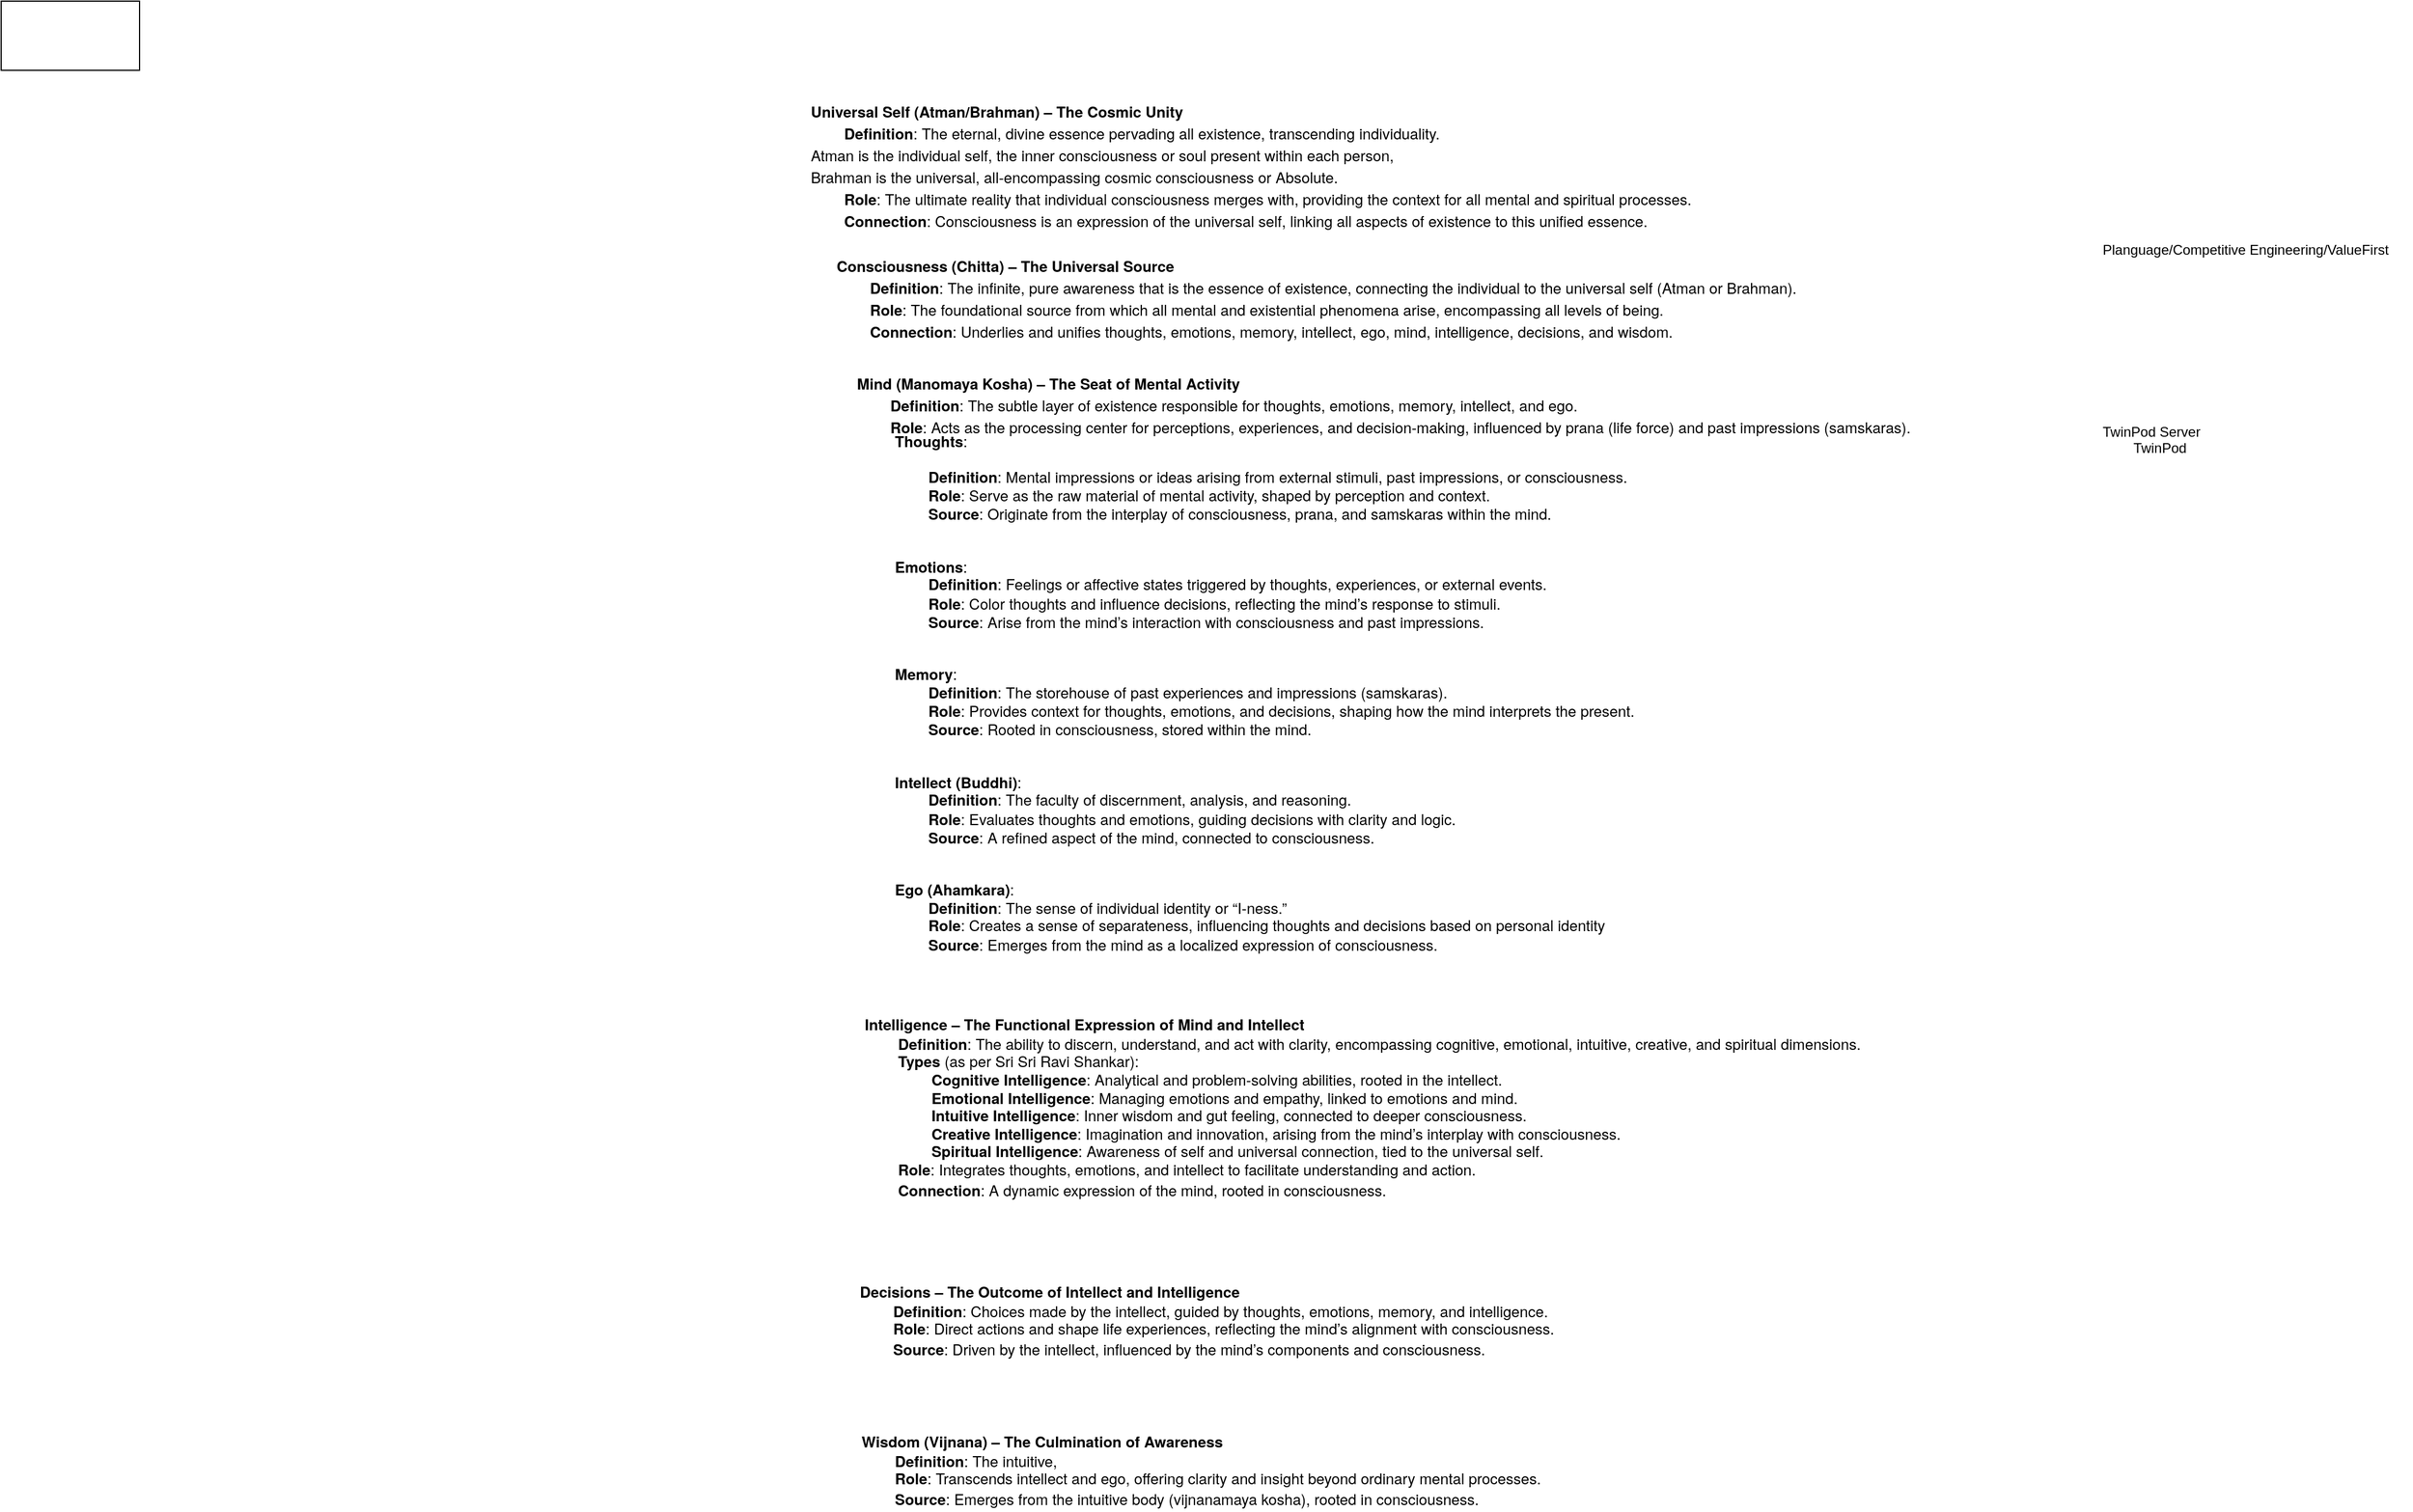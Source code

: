 <mxfile version="28.2.5">
  <diagram name="Page-1" id="w5QijO5z5ekONO9qi4NO">
    <mxGraphModel dx="1922" dy="1866" grid="1" gridSize="10" guides="1" tooltips="1" connect="1" arrows="1" fold="1" page="1" pageScale="1" pageWidth="850" pageHeight="1100" math="0" shadow="0">
      <root>
        <mxCell id="0" />
        <mxCell id="1" parent="0" />
        <mxCell id="iMSMzoMcXIIhopY8OTby-1" value="&lt;p style=&quot;text-align: left; margin: 0px; font-style: normal; font-variant-caps: normal; font-width: normal; line-height: normal; font-family: &amp;quot;Helvetica Neue&amp;quot;; font-size-adjust: none; font-kerning: auto; font-variant-alternates: normal; font-variant-ligatures: normal; font-variant-numeric: normal; font-variant-east-asian: normal; font-variant-position: normal; font-feature-settings: normal; font-optical-sizing: auto; font-variation-settings: normal;&quot;&gt;&lt;br&gt;&lt;/p&gt;" style="text;html=1;align=center;verticalAlign=middle;resizable=0;points=[];autosize=1;strokeColor=none;fillColor=none;" vertex="1" parent="1">
          <mxGeometry x="100" y="78" width="20" height="30" as="geometry" />
        </mxCell>
        <mxCell id="iMSMzoMcXIIhopY8OTby-3" value="&lt;p style=&quot;margin: 0px; font-style: normal; font-variant-caps: normal; font-width: normal; font-size: 13px; line-height: normal; font-family: &amp;quot;Helvetica Neue&amp;quot;; font-size-adjust: none; font-kerning: auto; font-variant-alternates: normal; font-variant-ligatures: normal; font-variant-numeric: normal; font-variant-east-asian: normal; font-variant-position: normal; font-variant-emoji: normal; font-feature-settings: normal; font-optical-sizing: auto; font-variation-settings: normal;&quot;&gt;&lt;b&gt;Universal Self (Atman/Brahman) – The Cosmic Unity&lt;/b&gt;&lt;/p&gt;&lt;p style=&quot;margin: 0px; font-style: normal; font-variant-caps: normal; font-width: normal; font-size: 13px; line-height: normal; font-family: &amp;quot;Helvetica Neue&amp;quot;; font-size-adjust: none; font-kerning: auto; font-variant-alternates: normal; font-variant-ligatures: normal; font-variant-numeric: normal; font-variant-east-asian: normal; font-variant-position: normal; font-variant-emoji: normal; font-feature-settings: normal; font-optical-sizing: auto; font-variation-settings: normal;&quot;&gt;&lt;b&gt;&lt;span style=&quot;white-space: pre;&quot;&gt;&#x9;&lt;/span&gt;Definition&lt;/b&gt;: The eternal, divine essence pervading all existence, transcending individuality.&amp;nbsp;&lt;/p&gt;&lt;p style=&quot;margin: 0px; font-style: normal; font-variant-caps: normal; font-width: normal; font-size: 13px; line-height: normal; font-family: &amp;quot;Helvetica Neue&amp;quot;; font-size-adjust: none; font-kerning: auto; font-variant-alternates: normal; font-variant-ligatures: normal; font-variant-numeric: normal; font-variant-east-asian: normal; font-variant-position: normal; font-variant-emoji: normal; font-feature-settings: normal; font-optical-sizing: auto; font-variation-settings: normal;&quot;&gt;Atman is the individual self, the inner consciousness or soul present within each person,&amp;nbsp;&lt;/p&gt;&lt;p style=&quot;margin: 0px; font-style: normal; font-variant-caps: normal; font-width: normal; font-size: 13px; line-height: normal; font-family: &amp;quot;Helvetica Neue&amp;quot;; font-size-adjust: none; font-kerning: auto; font-variant-alternates: normal; font-variant-ligatures: normal; font-variant-numeric: normal; font-variant-east-asian: normal; font-variant-position: normal; font-variant-emoji: normal; font-feature-settings: normal; font-optical-sizing: auto; font-variation-settings: normal;&quot;&gt;Brahman is the universal, all-encompassing cosmic consciousness or Absolute.&lt;/p&gt;&lt;p style=&quot;margin: 0px; font-style: normal; font-variant-caps: normal; font-width: normal; font-size: 13px; line-height: normal; font-family: &amp;quot;Helvetica Neue&amp;quot;; font-size-adjust: none; font-kerning: auto; font-variant-alternates: normal; font-variant-ligatures: normal; font-variant-numeric: normal; font-variant-east-asian: normal; font-variant-position: normal; font-variant-emoji: normal; font-feature-settings: normal; font-optical-sizing: auto; font-variation-settings: normal;&quot;&gt;&lt;b&gt;&lt;span style=&quot;white-space: pre;&quot;&gt;&#x9;&lt;/span&gt;Role&lt;/b&gt;: The ultimate reality that individual consciousness merges with, providing the context for all mental and spiritual processes.&lt;/p&gt;&lt;p style=&quot;margin: 0px; font-style: normal; font-variant-caps: normal; font-width: normal; font-size: 13px; line-height: normal; font-family: &amp;quot;Helvetica Neue&amp;quot;; font-size-adjust: none; font-kerning: auto; font-variant-alternates: normal; font-variant-ligatures: normal; font-variant-numeric: normal; font-variant-east-asian: normal; font-variant-position: normal; font-variant-emoji: normal; font-feature-settings: normal; font-optical-sizing: auto; font-variation-settings: normal;&quot;&gt;&lt;b&gt;&lt;span style=&quot;white-space: pre;&quot;&gt;&#x9;&lt;/span&gt;Connection&lt;/b&gt;: Consciousness is an expression of the universal self, linking all aspects of existence to this unified essence.&lt;/p&gt;&lt;div&gt;&lt;br&gt;&lt;/div&gt;" style="text;html=1;align=left;verticalAlign=middle;whiteSpace=wrap;rounded=0;" vertex="1" parent="1">
          <mxGeometry x="30" y="-710" width="810" height="140" as="geometry" />
        </mxCell>
        <mxCell id="iMSMzoMcXIIhopY8OTby-4" value="&lt;p style=&quot;text-align: left; margin: 0px; font-style: normal; font-variant-caps: normal; font-width: normal; font-size: 13px; line-height: normal; font-family: &amp;quot;Helvetica Neue&amp;quot;; font-size-adjust: none; font-kerning: auto; font-variant-alternates: normal; font-variant-ligatures: normal; font-variant-numeric: normal; font-variant-east-asian: normal; font-variant-position: normal; font-variant-emoji: normal; font-feature-settings: normal; font-optical-sizing: auto; font-variation-settings: normal;&quot;&gt;&lt;b&gt;Consciousness (Chitta) – The Universal Source&lt;/b&gt;&lt;/p&gt;&lt;p style=&quot;text-align: left; margin: 0px; font-style: normal; font-variant-caps: normal; font-width: normal; font-size: 13px; line-height: normal; font-family: &amp;quot;Helvetica Neue&amp;quot;; font-size-adjust: none; font-kerning: auto; font-variant-alternates: normal; font-variant-ligatures: normal; font-variant-numeric: normal; font-variant-east-asian: normal; font-variant-position: normal; font-variant-emoji: normal; font-feature-settings: normal; font-optical-sizing: auto; font-variation-settings: normal;&quot;&gt;&lt;b&gt;&lt;span style=&quot;white-space: pre;&quot;&gt;&#x9;&lt;/span&gt;Definition&lt;/b&gt;: The infinite, pure awareness that is the essence of existence, connecting the individual to the universal self (Atman or Brahman).&lt;/p&gt;&lt;p style=&quot;text-align: left; margin: 0px; font-style: normal; font-variant-caps: normal; font-width: normal; font-size: 13px; line-height: normal; font-family: &amp;quot;Helvetica Neue&amp;quot;; font-size-adjust: none; font-kerning: auto; font-variant-alternates: normal; font-variant-ligatures: normal; font-variant-numeric: normal; font-variant-east-asian: normal; font-variant-position: normal; font-variant-emoji: normal; font-feature-settings: normal; font-optical-sizing: auto; font-variation-settings: normal;&quot;&gt;&lt;b&gt;&lt;span style=&quot;white-space: pre;&quot;&gt;&#x9;&lt;/span&gt;Role&lt;/b&gt;: The foundational source from which all mental and existential phenomena arise, encompassing all levels of being.&lt;/p&gt;&lt;p style=&quot;text-align: left; margin: 0px; font-style: normal; font-variant-caps: normal; font-width: normal; font-size: 13px; line-height: normal; font-family: &amp;quot;Helvetica Neue&amp;quot;; font-size-adjust: none; font-kerning: auto; font-variant-alternates: normal; font-variant-ligatures: normal; font-variant-numeric: normal; font-variant-east-asian: normal; font-variant-position: normal; font-variant-emoji: normal; font-feature-settings: normal; font-optical-sizing: auto; font-variation-settings: normal;&quot;&gt;&lt;b&gt;&lt;span style=&quot;white-space: pre;&quot;&gt;&#x9;&lt;/span&gt;Connection&lt;/b&gt;: Underlies and unifies thoughts, emotions, memory, intellect, ego, mind, intelligence, decisions, and wisdom.&lt;/p&gt;&lt;div&gt;&lt;br&gt;&lt;/div&gt;" style="text;html=1;align=center;verticalAlign=middle;resizable=0;points=[];autosize=1;strokeColor=none;fillColor=none;" vertex="1" parent="1">
          <mxGeometry x="40" y="-570" width="860" height="90" as="geometry" />
        </mxCell>
        <mxCell id="iMSMzoMcXIIhopY8OTby-5" value="&lt;p style=&quot;margin: 0px; font-style: normal; font-variant-caps: normal; font-width: normal; font-size: 13px; line-height: normal; font-family: &amp;quot;Helvetica Neue&amp;quot;; font-size-adjust: none; font-kerning: auto; font-variant-alternates: normal; font-variant-ligatures: normal; font-variant-numeric: normal; font-variant-east-asian: normal; font-variant-position: normal; font-variant-emoji: normal; font-feature-settings: normal; font-optical-sizing: auto; font-variation-settings: normal;&quot;&gt;&lt;b&gt;Mind (Manomaya Kosha) – The Seat of Mental Activity&lt;/b&gt;&lt;/p&gt;&lt;p style=&quot;margin: 0px; font-style: normal; font-variant-caps: normal; font-width: normal; font-size: 13px; line-height: normal; font-family: &amp;quot;Helvetica Neue&amp;quot;; font-size-adjust: none; font-kerning: auto; font-variant-alternates: normal; font-variant-ligatures: normal; font-variant-numeric: normal; font-variant-east-asian: normal; font-variant-position: normal; font-variant-emoji: normal; font-feature-settings: normal; font-optical-sizing: auto; font-variation-settings: normal;&quot;&gt;&lt;b&gt;&lt;span style=&quot;white-space: pre;&quot;&gt;&#x9;&lt;/span&gt;Definition&lt;/b&gt;: The subtle layer of existence responsible for thoughts, emotions, memory, intellect, and ego.&lt;/p&gt;&lt;p style=&quot;margin: 0px; font-style: normal; font-variant-caps: normal; font-width: normal; font-size: 13px; line-height: normal; font-family: &amp;quot;Helvetica Neue&amp;quot;; font-size-adjust: none; font-kerning: auto; font-variant-alternates: normal; font-variant-ligatures: normal; font-variant-numeric: normal; font-variant-east-asian: normal; font-variant-position: normal; font-variant-emoji: normal; font-feature-settings: normal; font-optical-sizing: auto; font-variation-settings: normal;&quot;&gt;&lt;b&gt;&lt;span style=&quot;white-space: pre;&quot;&gt;&#x9;&lt;/span&gt;Role&lt;/b&gt;: Acts as the processing center for perceptions, experiences, and decision-making, influenced by prana (life force) and past impressions (samskaras).&lt;/p&gt;" style="text;html=1;align=left;verticalAlign=middle;resizable=0;points=[];autosize=1;strokeColor=none;fillColor=none;" vertex="1" parent="1">
          <mxGeometry x="70" y="-470" width="940" height="60" as="geometry" />
        </mxCell>
        <mxCell id="iMSMzoMcXIIhopY8OTby-6" value="&lt;div style=&quot;text-align: left;&quot;&gt;&lt;b style=&quot;text-align: center; font-family: &amp;quot;Helvetica Neue&amp;quot;; font-size: 13px;&quot;&gt;&lt;div style=&quot;text-align: left; display: inline !important;&quot;&gt;&lt;b&gt;Thoughts&lt;/b&gt;&lt;span style=&quot;font-weight: normal;&quot;&gt;:&lt;/span&gt;&lt;/div&gt;&lt;/b&gt;&lt;br&gt;&lt;/div&gt;&lt;div style=&quot;text-align: left;&quot;&gt;&lt;br&gt;&lt;/div&gt;&lt;div style=&quot;text-align: left;&quot;&gt;&lt;b style=&quot;text-align: center; font-family: &amp;quot;Helvetica Neue&amp;quot;; font-size: 13px;&quot;&gt;&lt;div style=&quot;text-align: left; display: inline !important;&quot;&gt;&lt;b&gt;&lt;span style=&quot;white-space: pre;&quot;&gt;&#x9;&lt;/span&gt;Definition&lt;/b&gt;&lt;span style=&quot;font-weight: normal;&quot;&gt;: Mental impressions or ideas arising from external stimuli, past impressions, or consciousness.&lt;/span&gt;&lt;/div&gt;&lt;/b&gt;&lt;br&gt;&lt;/div&gt;&lt;div style=&quot;text-align: left;&quot;&gt;&lt;b style=&quot;text-align: center; font-family: &amp;quot;Helvetica Neue&amp;quot;; font-size: 13px;&quot;&gt;&lt;div style=&quot;text-align: left; display: inline !important;&quot;&gt;&lt;b&gt;&lt;span style=&quot;white-space: pre;&quot;&gt;&#x9;&lt;/span&gt;Role&lt;/b&gt;&lt;span style=&quot;font-weight: normal;&quot;&gt;: Serve as the raw material of mental activity, shaped by perception and context.&lt;/span&gt;&lt;/div&gt;&lt;/b&gt;&lt;br&gt;&lt;/div&gt;&lt;div style=&quot;text-align: left;&quot;&gt;&lt;b style=&quot;text-align: center; font-family: &amp;quot;Helvetica Neue&amp;quot;; font-size: 13px;&quot;&gt;&lt;div style=&quot;text-align: left; display: inline !important;&quot;&gt;&lt;b&gt;&lt;span style=&quot;white-space: pre;&quot;&gt;&#x9;&lt;/span&gt;Source&lt;/b&gt;&lt;span style=&quot;font-weight: normal;&quot;&gt;: Originate from the interplay of consciousness, prana, and samskaras within the mind.&lt;/span&gt;&lt;/div&gt;&lt;/b&gt;&lt;br&gt;&lt;/div&gt;&lt;div style=&quot;text-align: left;&quot;&gt;&lt;br&gt;&lt;/div&gt;&lt;div style=&quot;text-align: left;&quot;&gt;&lt;br&gt;&lt;/div&gt;&lt;b style=&quot;font-family: &amp;quot;Helvetica Neue&amp;quot;; font-size: 13px;&quot;&gt;&lt;div style=&quot;text-align: left;&quot;&gt;&lt;b&gt;Emotions&lt;/b&gt;&lt;span style=&quot;font-weight: normal;&quot;&gt;:&lt;/span&gt;&lt;/div&gt;&lt;/b&gt;&lt;div style=&quot;text-align: left;&quot;&gt;&lt;b style=&quot;text-align: center; font-family: &amp;quot;Helvetica Neue&amp;quot;; font-size: 13px;&quot;&gt;&lt;div style=&quot;text-align: left; display: inline !important;&quot;&gt;&lt;b&gt;&lt;span style=&quot;white-space: pre;&quot;&gt;&#x9;&lt;/span&gt;Definition&lt;/b&gt;&lt;span style=&quot;font-weight: normal;&quot;&gt;: Feelings or affective states triggered by thoughts, experiences, or external events.&lt;/span&gt;&lt;/div&gt;&lt;/b&gt;&lt;br&gt;&lt;/div&gt;&lt;div style=&quot;text-align: left;&quot;&gt;&lt;b style=&quot;text-align: center; font-family: &amp;quot;Helvetica Neue&amp;quot;; font-size: 13px;&quot;&gt;&lt;div style=&quot;text-align: left; display: inline !important;&quot;&gt;&lt;b&gt;&lt;span style=&quot;white-space: pre;&quot;&gt;&#x9;&lt;/span&gt;Role&lt;/b&gt;&lt;span style=&quot;font-weight: normal;&quot;&gt;: Color thoughts and influence decisions, reflecting the mind’s response to stimuli.&lt;/span&gt;&lt;/div&gt;&lt;/b&gt;&lt;br&gt;&lt;/div&gt;&lt;div style=&quot;text-align: left;&quot;&gt;&lt;b style=&quot;text-align: center; font-family: &amp;quot;Helvetica Neue&amp;quot;; font-size: 13px;&quot;&gt;&lt;div style=&quot;text-align: left; display: inline !important;&quot;&gt;&lt;b&gt;&lt;span style=&quot;white-space: pre;&quot;&gt;&#x9;&lt;/span&gt;Source&lt;/b&gt;&lt;span style=&quot;font-weight: normal;&quot;&gt;: Arise from the mind’s interaction with consciousness and past impressions.&lt;/span&gt;&lt;/div&gt;&lt;/b&gt;&lt;br&gt;&lt;/div&gt;&lt;div style=&quot;text-align: left;&quot;&gt;&lt;br&gt;&lt;/div&gt;&lt;div style=&quot;text-align: left;&quot;&gt;&lt;br&gt;&lt;/div&gt;&lt;b style=&quot;font-family: &amp;quot;Helvetica Neue&amp;quot;; font-size: 13px;&quot;&gt;&lt;div style=&quot;text-align: left;&quot;&gt;&lt;b&gt;Memory&lt;/b&gt;&lt;span style=&quot;font-weight: normal;&quot;&gt;:&lt;/span&gt;&lt;/div&gt;&lt;/b&gt;&lt;div style=&quot;text-align: left;&quot;&gt;&lt;b style=&quot;text-align: center; font-family: &amp;quot;Helvetica Neue&amp;quot;; font-size: 13px;&quot;&gt;&lt;div style=&quot;text-align: left; display: inline !important;&quot;&gt;&lt;b&gt;&lt;span style=&quot;white-space: pre;&quot;&gt;&#x9;&lt;/span&gt;Definition&lt;/b&gt;&lt;span style=&quot;font-weight: normal;&quot;&gt;: The storehouse of past experiences and impressions (samskaras).&lt;/span&gt;&lt;/div&gt;&lt;/b&gt;&lt;br&gt;&lt;/div&gt;&lt;div style=&quot;text-align: left;&quot;&gt;&lt;b style=&quot;text-align: center; font-family: &amp;quot;Helvetica Neue&amp;quot;; font-size: 13px;&quot;&gt;&lt;div style=&quot;text-align: left; display: inline !important;&quot;&gt;&lt;b&gt;&lt;span style=&quot;white-space: pre;&quot;&gt;&#x9;&lt;/span&gt;Role&lt;/b&gt;&lt;span style=&quot;font-weight: normal;&quot;&gt;: Provides context for thoughts, emotions, and decisions, shaping how the mind interprets the present.&lt;/span&gt;&lt;/div&gt;&lt;/b&gt;&lt;br&gt;&lt;/div&gt;&lt;div style=&quot;text-align: left;&quot;&gt;&lt;b style=&quot;text-align: center; font-family: &amp;quot;Helvetica Neue&amp;quot;; font-size: 13px;&quot;&gt;&lt;div style=&quot;text-align: left; display: inline !important;&quot;&gt;&lt;b&gt;&lt;span style=&quot;white-space: pre;&quot;&gt;&#x9;&lt;/span&gt;Source&lt;/b&gt;&lt;span style=&quot;font-weight: normal;&quot;&gt;: Rooted in consciousness, stored within the mind.&lt;/span&gt;&lt;/div&gt;&lt;/b&gt;&lt;br&gt;&lt;/div&gt;&lt;div style=&quot;text-align: left;&quot;&gt;&lt;br&gt;&lt;/div&gt;&lt;div style=&quot;text-align: left;&quot;&gt;&lt;br&gt;&lt;/div&gt;&lt;b style=&quot;font-family: &amp;quot;Helvetica Neue&amp;quot;; font-size: 13px;&quot;&gt;&lt;div style=&quot;text-align: left;&quot;&gt;&lt;b&gt;Intellect (Buddhi)&lt;/b&gt;&lt;span style=&quot;font-weight: normal;&quot;&gt;:&lt;/span&gt;&lt;/div&gt;&lt;/b&gt;&lt;div style=&quot;text-align: left;&quot;&gt;&lt;b style=&quot;text-align: center; font-family: &amp;quot;Helvetica Neue&amp;quot;; font-size: 13px;&quot;&gt;&lt;div style=&quot;text-align: left; display: inline !important;&quot;&gt;&lt;b&gt;&lt;span style=&quot;white-space: pre;&quot;&gt;&#x9;&lt;/span&gt;Definition&lt;/b&gt;&lt;span style=&quot;font-weight: normal;&quot;&gt;: The faculty of discernment, analysis, and reasoning.&lt;/span&gt;&lt;/div&gt;&lt;/b&gt;&lt;br&gt;&lt;/div&gt;&lt;div style=&quot;text-align: left;&quot;&gt;&lt;b style=&quot;text-align: center; font-family: &amp;quot;Helvetica Neue&amp;quot;; font-size: 13px;&quot;&gt;&lt;div style=&quot;text-align: left; display: inline !important;&quot;&gt;&lt;b&gt;&lt;span style=&quot;white-space: pre;&quot;&gt;&#x9;&lt;/span&gt;Role&lt;/b&gt;&lt;span style=&quot;font-weight: normal;&quot;&gt;: Evaluates thoughts and emotions, guiding decisions with clarity and logic.&lt;/span&gt;&lt;/div&gt;&lt;/b&gt;&lt;br&gt;&lt;/div&gt;&lt;div style=&quot;text-align: left;&quot;&gt;&lt;b style=&quot;text-align: center; font-family: &amp;quot;Helvetica Neue&amp;quot;; font-size: 13px;&quot;&gt;&lt;div style=&quot;text-align: left; display: inline !important;&quot;&gt;&lt;b&gt;&lt;span style=&quot;white-space: pre;&quot;&gt;&#x9;&lt;/span&gt;Source&lt;/b&gt;&lt;span style=&quot;font-weight: normal;&quot;&gt;: A refined aspect of the mind, connected to consciousness.&lt;/span&gt;&lt;/div&gt;&lt;/b&gt;&lt;br&gt;&lt;/div&gt;&lt;div style=&quot;text-align: left;&quot;&gt;&lt;br&gt;&lt;/div&gt;&lt;div style=&quot;text-align: left;&quot;&gt;&lt;br&gt;&lt;/div&gt;&lt;b style=&quot;font-family: &amp;quot;Helvetica Neue&amp;quot;; font-size: 13px;&quot;&gt;&lt;div style=&quot;text-align: left;&quot;&gt;&lt;b&gt;Ego (Ahamkara)&lt;/b&gt;&lt;span style=&quot;font-weight: normal;&quot;&gt;:&lt;/span&gt;&lt;/div&gt;&lt;/b&gt;&lt;b style=&quot;font-family: &amp;quot;Helvetica Neue&amp;quot;; font-size: 13px;&quot;&gt;&lt;div style=&quot;text-align: left;&quot;&gt;&lt;b&gt;&lt;span style=&quot;white-space: pre;&quot;&gt;&#x9;&lt;/span&gt;Definition&lt;/b&gt;&lt;span style=&quot;font-weight: normal;&quot;&gt;: The sense of individual identity or “I-ness.”&lt;/span&gt;&lt;/div&gt;&lt;/b&gt;&lt;div style=&quot;text-align: left;&quot;&gt;&lt;b style=&quot;text-align: center; font-family: &amp;quot;Helvetica Neue&amp;quot;; font-size: 13px;&quot;&gt;&lt;div style=&quot;text-align: left; display: inline !important;&quot;&gt;&lt;b&gt;&lt;span style=&quot;white-space: pre;&quot;&gt;&#x9;&lt;/span&gt;Role&lt;/b&gt;&lt;span style=&quot;font-weight: normal;&quot;&gt;: Creates a sense of separateness, influencing thoughts and decisions based on personal identity&lt;/span&gt;&lt;/div&gt;&lt;/b&gt;&lt;/div&gt;&lt;div style=&quot;text-align: left;&quot;&gt;&lt;b style=&quot;text-align: center; font-family: &amp;quot;Helvetica Neue&amp;quot;; font-size: 13px;&quot;&gt;&lt;div style=&quot;text-align: left; display: inline !important;&quot;&gt;&lt;b&gt;&lt;span style=&quot;white-space: pre;&quot;&gt;&#x9;&lt;/span&gt;Source&lt;/b&gt;&lt;span style=&quot;font-weight: normal;&quot;&gt;: Emerges from the mind as a localized expression of consciousness.&lt;/span&gt;&lt;/div&gt;&lt;/b&gt;&lt;/div&gt;" style="text;html=1;align=center;verticalAlign=middle;resizable=0;points=[];autosize=1;strokeColor=none;fillColor=none;" vertex="1" parent="1">
          <mxGeometry x="85" y="-410" width="680" height="440" as="geometry" />
        </mxCell>
        <mxCell id="iMSMzoMcXIIhopY8OTby-7" value="&lt;div style=&quot;text-align: left;&quot;&gt;&lt;b style=&quot;font-family: &amp;quot;Helvetica Neue&amp;quot;; font-size: 13px;&quot;&gt;Intelligence – The Functional Expression of Mind and Intellect&lt;/b&gt;&lt;/div&gt;&lt;b style=&quot;font-family: &amp;quot;Helvetica Neue&amp;quot;; font-size: 13px;&quot;&gt;&lt;div style=&quot;text-align: left;&quot;&gt;&lt;b&gt;&lt;span style=&quot;white-space: pre;&quot;&gt;&#x9;&lt;/span&gt;Definition&lt;/b&gt;&lt;span style=&quot;font-weight: normal;&quot;&gt;: The ability to discern, understand, and act with clarity, encompassing cognitive, emotional, intuitive, creative, and spiritual dimensions.&lt;/span&gt;&lt;/div&gt;&lt;/b&gt;&lt;b style=&quot;font-family: &amp;quot;Helvetica Neue&amp;quot;; font-size: 13px;&quot;&gt;&lt;div style=&quot;text-align: left;&quot;&gt;&lt;b&gt;&lt;span style=&quot;white-space: pre;&quot;&gt;&#x9;&lt;/span&gt;Types&lt;/b&gt;&lt;span style=&quot;font-weight: normal;&quot;&gt; (as per Sri Sri Ravi Shankar):&lt;/span&gt;&lt;/div&gt;&lt;/b&gt;&lt;b style=&quot;font-family: &amp;quot;Helvetica Neue&amp;quot;; font-size: 13px;&quot;&gt;&lt;div style=&quot;text-align: left;&quot;&gt;&lt;b&gt;&lt;span style=&quot;white-space: pre;&quot;&gt;&#x9;&lt;span style=&quot;white-space: pre;&quot;&gt;&#x9;&lt;/span&gt;&lt;/span&gt;Cognitive Intelligence&lt;/b&gt;&lt;span style=&quot;font-weight: normal;&quot;&gt;: Analytical and problem-solving abilities, rooted in the intellect.&lt;/span&gt;&lt;/div&gt;&lt;/b&gt;&lt;b style=&quot;font-family: &amp;quot;Helvetica Neue&amp;quot;; font-size: 13px;&quot;&gt;&lt;div style=&quot;text-align: left;&quot;&gt;&lt;b&gt;&lt;span style=&quot;white-space: pre;&quot;&gt;&#x9;&lt;span style=&quot;white-space: pre;&quot;&gt;&#x9;&lt;/span&gt;&lt;/span&gt;Emotional Intelligence&lt;/b&gt;&lt;span style=&quot;font-weight: normal;&quot;&gt;: Managing emotions and empathy, linked to emotions and mind.&lt;/span&gt;&lt;/div&gt;&lt;/b&gt;&lt;b style=&quot;font-family: &amp;quot;Helvetica Neue&amp;quot;; font-size: 13px;&quot;&gt;&lt;div style=&quot;text-align: left;&quot;&gt;&lt;b&gt;&lt;span style=&quot;white-space: pre;&quot;&gt;&#x9;&lt;span style=&quot;white-space: pre;&quot;&gt;&#x9;&lt;/span&gt;&lt;/span&gt;Intuitive Intelligence&lt;/b&gt;&lt;span style=&quot;font-weight: normal;&quot;&gt;: Inner wisdom and gut feeling, connected to deeper consciousness.&lt;/span&gt;&lt;/div&gt;&lt;/b&gt;&lt;b style=&quot;font-family: &amp;quot;Helvetica Neue&amp;quot;; font-size: 13px;&quot;&gt;&lt;div style=&quot;text-align: left;&quot;&gt;&lt;b&gt;&lt;span style=&quot;white-space: pre;&quot;&gt;&#x9;&lt;span style=&quot;white-space: pre;&quot;&gt;&#x9;&lt;/span&gt;&lt;/span&gt;Creative Intelligence&lt;/b&gt;&lt;span style=&quot;font-weight: normal;&quot;&gt;: Imagination and innovation, arising from the mind’s interplay with consciousness.&lt;/span&gt;&lt;/div&gt;&lt;/b&gt;&lt;b style=&quot;font-family: &amp;quot;Helvetica Neue&amp;quot;; font-size: 13px;&quot;&gt;&lt;div style=&quot;text-align: left;&quot;&gt;&lt;b&gt;&lt;span style=&quot;white-space: pre;&quot;&gt;&#x9;&lt;span style=&quot;white-space: pre;&quot;&gt;&#x9;&lt;/span&gt;&lt;/span&gt;Spiritual Intelligence&lt;/b&gt;&lt;span style=&quot;font-weight: normal;&quot;&gt;: Awareness of self and universal connection, tied to the universal self.&lt;/span&gt;&lt;/div&gt;&lt;div style=&quot;text-align: left;&quot;&gt;&lt;b style=&quot;text-align: center;&quot;&gt;&lt;div style=&quot;text-align: left; display: inline !important;&quot;&gt;&lt;b&gt;&lt;span style=&quot;white-space: pre;&quot;&gt;&#x9;&lt;/span&gt;Role&lt;/b&gt;&lt;span style=&quot;font-weight: normal;&quot;&gt;: Integrates thoughts, emotions, and intellect to facilitate understanding and action.&lt;/span&gt;&lt;/div&gt;&lt;/b&gt;&lt;/div&gt;&lt;/b&gt;&lt;span style=&quot;font-width: normal; font-size: 9px; line-height: normal; font-family: Menlo; font-size-adjust: none; font-kerning: auto; font-variant-alternates: normal; font-variant-ligatures: normal; font-variant-numeric: normal; font-variant-east-asian: normal; font-variant-position: normal; font-feature-settings: normal; font-optical-sizing: auto; font-variation-settings: normal;&quot;&gt;&lt;div style=&quot;text-align: left;&quot;&gt;&lt;b style=&quot;font-family: &amp;quot;Helvetica Neue&amp;quot;; font-size: 13px;&quot;&gt;&lt;span style=&quot;white-space: pre;&quot;&gt;&#x9;&lt;/span&gt;Connection&lt;/b&gt;&lt;span style=&quot;font-family: &amp;quot;Helvetica Neue&amp;quot;; font-size: 13px;&quot;&gt;: A dynamic expression of the mind, rooted in consciousness.&lt;/span&gt;&lt;/div&gt;&lt;/span&gt;" style="text;html=1;align=center;verticalAlign=middle;resizable=0;points=[];autosize=1;strokeColor=none;fillColor=none;" vertex="1" parent="1">
          <mxGeometry x="60" y="90" width="900" height="160" as="geometry" />
        </mxCell>
        <mxCell id="iMSMzoMcXIIhopY8OTby-8" value="&lt;div style=&quot;text-align: left;&quot;&gt;&lt;b style=&quot;font-family: &amp;quot;Helvetica Neue&amp;quot;; font-size: 13px;&quot;&gt;Decisions – The Outcome of Intellect and Intelligence&lt;/b&gt;&lt;/div&gt;&lt;b style=&quot;font-family: &amp;quot;Helvetica Neue&amp;quot;; font-size: 13px;&quot;&gt;&lt;div style=&quot;text-align: left;&quot;&gt;&lt;b&gt;&lt;span style=&quot;white-space: pre;&quot;&gt;&#x9;&lt;/span&gt;Definition&lt;/b&gt;&lt;span style=&quot;font-weight: normal;&quot;&gt;: Choices made by the intellect, guided by thoughts, emotions, memory, and intelligence.&lt;/span&gt;&lt;/div&gt;&lt;/b&gt;&lt;b style=&quot;font-family: &amp;quot;Helvetica Neue&amp;quot;; font-size: 13px;&quot;&gt;&lt;div style=&quot;text-align: left;&quot;&gt;&lt;b&gt;&lt;span style=&quot;white-space: pre;&quot;&gt;&#x9;&lt;/span&gt;Role&lt;/b&gt;&lt;span style=&quot;font-weight: normal;&quot;&gt;: Direct actions and shape life experiences, reflecting the mind’s alignment with consciousness.&lt;/span&gt;&lt;/div&gt;&lt;/b&gt;&lt;span style=&quot;font-width: normal; font-size: 9px; line-height: normal; font-family: Menlo; font-size-adjust: none; font-kerning: auto; font-variant-alternates: normal; font-variant-ligatures: normal; font-variant-numeric: normal; font-variant-east-asian: normal; font-variant-position: normal; font-feature-settings: normal; font-optical-sizing: auto; font-variation-settings: normal;&quot;&gt;&lt;div style=&quot;text-align: left;&quot;&gt;&lt;b style=&quot;font-family: &amp;quot;Helvetica Neue&amp;quot;; font-size: 13px;&quot;&gt;&lt;span style=&quot;white-space: pre;&quot;&gt;&#x9;&lt;/span&gt;Source&lt;/b&gt;&lt;span style=&quot;font-family: &amp;quot;Helvetica Neue&amp;quot;; font-size: 13px;&quot;&gt;: Driven by the intellect, influenced by the mind’s components and consciousness.&lt;/span&gt;&lt;/div&gt;&lt;/span&gt;" style="text;html=1;align=center;verticalAlign=middle;resizable=0;points=[];autosize=1;strokeColor=none;fillColor=none;" vertex="1" parent="1">
          <mxGeometry x="60" y="320" width="630" height="70" as="geometry" />
        </mxCell>
        <mxCell id="iMSMzoMcXIIhopY8OTby-9" value="&lt;div style=&quot;text-align: left;&quot;&gt;&lt;b style=&quot;font-family: &amp;quot;Helvetica Neue&amp;quot;; font-size: 13px;&quot;&gt;Wisdom (Vijnana) – The Culmination of Awareness&lt;/b&gt;&lt;/div&gt;&lt;b style=&quot;font-family: &amp;quot;Helvetica Neue&amp;quot;; font-size: 13px;&quot;&gt;&lt;div style=&quot;text-align: left;&quot;&gt;&lt;b&gt;&lt;span style=&quot;white-space: pre;&quot;&gt;&#x9;&lt;/span&gt;Definition&lt;/b&gt;&lt;span style=&quot;font-weight: normal;&quot;&gt;: The intuitive,&lt;/span&gt;&lt;span style=&quot;font-weight: normal;&quot;&gt;&amp;nbsp;&lt;/span&gt;&lt;/div&gt;&lt;/b&gt;&lt;b style=&quot;font-family: &amp;quot;Helvetica Neue&amp;quot;; font-size: 13px;&quot;&gt;&lt;div style=&quot;text-align: left;&quot;&gt;&lt;b&gt;&lt;span style=&quot;white-space: pre;&quot;&gt;&#x9;&lt;/span&gt;Role&lt;/b&gt;&lt;span style=&quot;font-weight: normal;&quot;&gt;: Transcends intellect and ego, offering clarity and insight beyond ordinary mental processes.&lt;/span&gt;&lt;/div&gt;&lt;/b&gt;&lt;span style=&quot;font-width: normal; font-size: 9px; line-height: normal; font-family: Menlo; font-size-adjust: none; font-kerning: auto; font-variant-alternates: normal; font-variant-ligatures: normal; font-variant-numeric: normal; font-variant-east-asian: normal; font-variant-position: normal; font-feature-settings: normal; font-optical-sizing: auto; font-variation-settings: normal;&quot;&gt;&lt;div style=&quot;text-align: left;&quot;&gt;&lt;b style=&quot;font-family: &amp;quot;Helvetica Neue&amp;quot;; font-size: 13px;&quot;&gt;&lt;span style=&quot;white-space: pre;&quot;&gt;&#x9;&lt;/span&gt;Source&lt;/b&gt;&lt;span style=&quot;font-family: &amp;quot;Helvetica Neue&amp;quot;; font-size: 13px;&quot;&gt;: Emerges from the intuitive body (vijnanamaya kosha), rooted in consciousness.&lt;/span&gt;&lt;/div&gt;&lt;/span&gt;" style="text;html=1;align=center;verticalAlign=middle;resizable=0;points=[];autosize=1;strokeColor=none;fillColor=none;" vertex="1" parent="1">
          <mxGeometry x="60" y="450" width="620" height="70" as="geometry" />
        </mxCell>
        <mxCell id="iMSMzoMcXIIhopY8OTby-10" value="" style="whiteSpace=wrap;html=1;" vertex="1" parent="1">
          <mxGeometry x="-670" y="-790" width="120" height="60" as="geometry" />
        </mxCell>
        <mxCell id="iMSMzoMcXIIhopY8OTby-11" value="Planguage/Competitive Engineering/ValueFirst&lt;div&gt;&lt;br&gt;&lt;div&gt;&lt;span style=&quot;white-space: pre;&quot;&gt;&#x9;&lt;/span&gt;&lt;br&gt;&lt;/div&gt;&lt;/div&gt;" style="text;html=1;align=left;verticalAlign=middle;resizable=0;points=[];autosize=1;strokeColor=none;fillColor=none;" vertex="1" parent="1">
          <mxGeometry x="1150" y="-590" width="270" height="60" as="geometry" />
        </mxCell>
        <mxCell id="iMSMzoMcXIIhopY8OTby-12" value="&lt;div&gt;TwinPod Server&lt;/div&gt;&lt;div&gt;&lt;span style=&quot;white-space: pre;&quot;&gt;&#x9;TwinPod&lt;/span&gt;&lt;br&gt;&lt;/div&gt;&lt;div&gt;&lt;span style=&quot;white-space: pre;&quot;&gt;&#x9;&lt;/span&gt;&lt;br&gt;&lt;div&gt;&lt;span style=&quot;white-space: pre;&quot;&gt;&#x9;&lt;/span&gt;&lt;br&gt;&lt;/div&gt;&lt;/div&gt;" style="text;html=1;align=left;verticalAlign=middle;resizable=0;points=[];autosize=1;strokeColor=none;fillColor=none;" vertex="1" parent="1">
          <mxGeometry x="1150" y="-430" width="110" height="70" as="geometry" />
        </mxCell>
      </root>
    </mxGraphModel>
  </diagram>
</mxfile>

